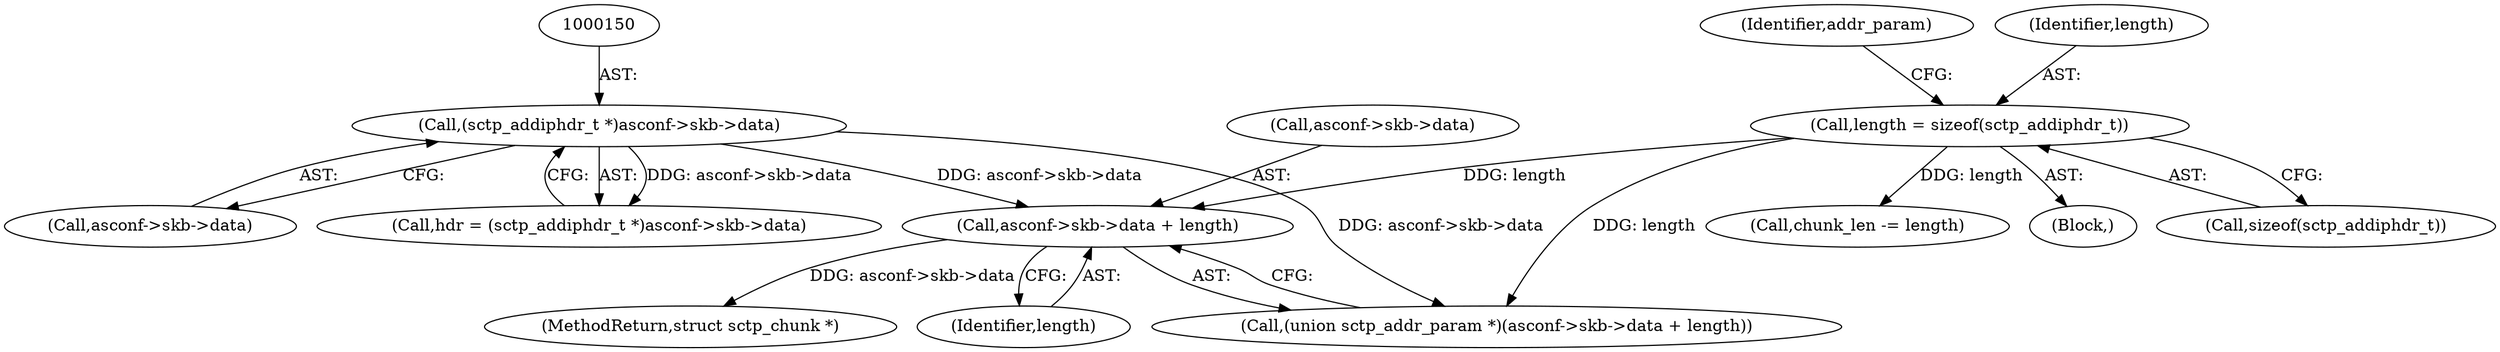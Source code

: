 digraph "0_linux_9de7922bc709eee2f609cd01d98aaedc4cf5ea74@pointer" {
"1000170" [label="(Call,asconf->skb->data + length)"];
"1000149" [label="(Call,(sctp_addiphdr_t *)asconf->skb->data)"];
"1000162" [label="(Call,length = sizeof(sctp_addiphdr_t))"];
"1000151" [label="(Call,asconf->skb->data)"];
"1000170" [label="(Call,asconf->skb->data + length)"];
"1000177" [label="(Call,chunk_len -= length)"];
"1000171" [label="(Call,asconf->skb->data)"];
"1000149" [label="(Call,(sctp_addiphdr_t *)asconf->skb->data)"];
"1000285" [label="(MethodReturn,struct sctp_chunk *)"];
"1000162" [label="(Call,length = sizeof(sctp_addiphdr_t))"];
"1000167" [label="(Identifier,addr_param)"];
"1000168" [label="(Call,(union sctp_addr_param *)(asconf->skb->data + length))"];
"1000163" [label="(Identifier,length)"];
"1000147" [label="(Call,hdr = (sctp_addiphdr_t *)asconf->skb->data)"];
"1000176" [label="(Identifier,length)"];
"1000111" [label="(Block,)"];
"1000164" [label="(Call,sizeof(sctp_addiphdr_t))"];
"1000170" -> "1000168"  [label="AST: "];
"1000170" -> "1000176"  [label="CFG: "];
"1000171" -> "1000170"  [label="AST: "];
"1000176" -> "1000170"  [label="AST: "];
"1000168" -> "1000170"  [label="CFG: "];
"1000170" -> "1000285"  [label="DDG: asconf->skb->data"];
"1000149" -> "1000170"  [label="DDG: asconf->skb->data"];
"1000162" -> "1000170"  [label="DDG: length"];
"1000149" -> "1000147"  [label="AST: "];
"1000149" -> "1000151"  [label="CFG: "];
"1000150" -> "1000149"  [label="AST: "];
"1000151" -> "1000149"  [label="AST: "];
"1000147" -> "1000149"  [label="CFG: "];
"1000149" -> "1000147"  [label="DDG: asconf->skb->data"];
"1000149" -> "1000168"  [label="DDG: asconf->skb->data"];
"1000162" -> "1000111"  [label="AST: "];
"1000162" -> "1000164"  [label="CFG: "];
"1000163" -> "1000162"  [label="AST: "];
"1000164" -> "1000162"  [label="AST: "];
"1000167" -> "1000162"  [label="CFG: "];
"1000162" -> "1000168"  [label="DDG: length"];
"1000162" -> "1000177"  [label="DDG: length"];
}
